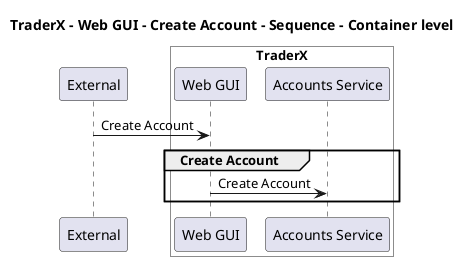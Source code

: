 @startuml

title TraderX - Web GUI - Create Account - Sequence - Container level

participant "External" as C4InterFlow.SoftwareSystems.ExternalSystem

box "TraderX" #White
    participant "Web GUI" as TraderX.SoftwareSystems.TraderX.Containers.WebGUI
    participant "Accounts Service" as TraderX.SoftwareSystems.TraderX.Containers.AccountsService
end box


C4InterFlow.SoftwareSystems.ExternalSystem -> TraderX.SoftwareSystems.TraderX.Containers.WebGUI : Create Account
group Create Account
TraderX.SoftwareSystems.TraderX.Containers.WebGUI -> TraderX.SoftwareSystems.TraderX.Containers.AccountsService : Create Account
end


@enduml
